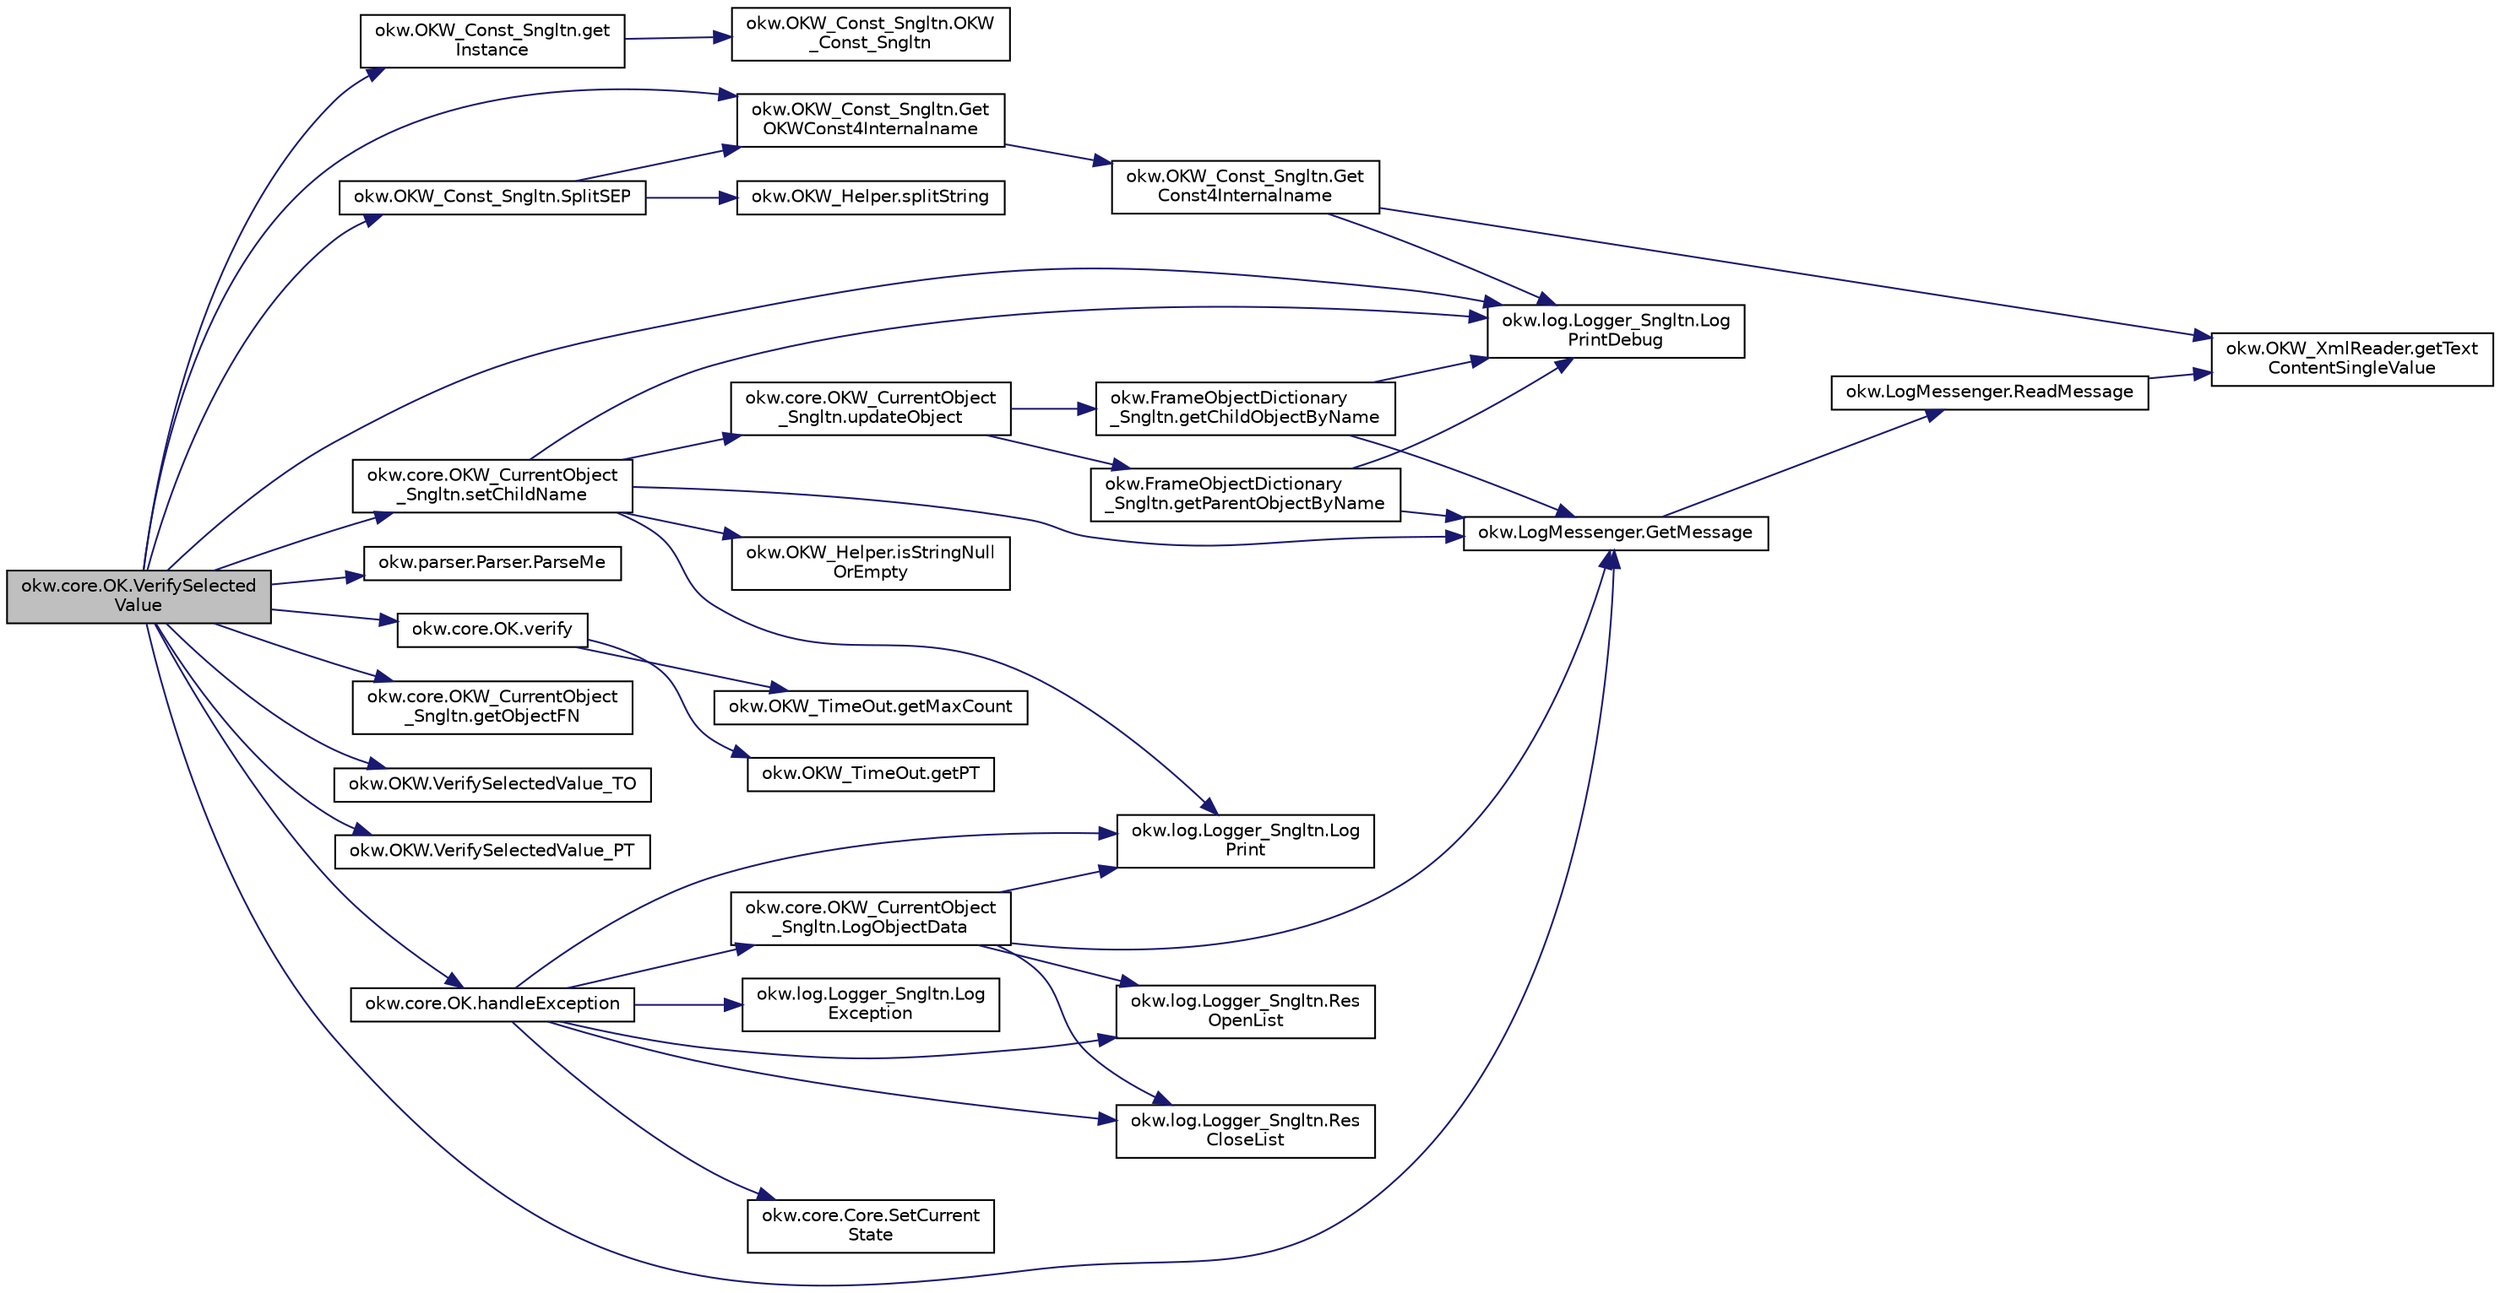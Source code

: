 digraph "okw.core.OK.VerifySelectedValue"
{
 // INTERACTIVE_SVG=YES
 // LATEX_PDF_SIZE
  edge [fontname="Helvetica",fontsize="10",labelfontname="Helvetica",labelfontsize="10"];
  node [fontname="Helvetica",fontsize="10",shape=record];
  rankdir="LR";
  Node1490 [label="okw.core.OK.VerifySelected\lValue",height=0.2,width=0.4,color="black", fillcolor="grey75", style="filled", fontcolor="black",tooltip="Vergleicht den ausgewählten Wert des gegebenen Listenobjekts mit dem erwarteten Wert."];
  Node1490 -> Node1491 [color="midnightblue",fontsize="10",style="solid",fontname="Helvetica"];
  Node1491 [label="okw.OKW_Const_Sngltn.get\lInstance",height=0.2,width=0.4,color="black", fillcolor="white", style="filled",URL="$classokw_1_1_o_k_w___const___sngltn.html#afdb8f095b58cbd870dbb8eb353e3b0bf",tooltip="Holt die einzige Instanz dieser Klasse."];
  Node1491 -> Node1492 [color="midnightblue",fontsize="10",style="solid",fontname="Helvetica"];
  Node1492 [label="okw.OKW_Const_Sngltn.OKW\l_Const_Sngltn",height=0.2,width=0.4,color="black", fillcolor="white", style="filled",URL="$classokw_1_1_o_k_w___const___sngltn.html#a8404c43fc549df30d37c369c7d6e89ae",tooltip="Privater Konstruktor ohne Parameter im Entwurfsmuster Singelton initialisiert die Klasse OKW_Const."];
  Node1490 -> Node1493 [color="midnightblue",fontsize="10",style="solid",fontname="Helvetica"];
  Node1493 [label="okw.OKW_Const_Sngltn.Get\lOKWConst4Internalname",height=0.2,width=0.4,color="black", fillcolor="white", style="filled",URL="$classokw_1_1_o_k_w___const___sngltn.html#a02c05c79f7ea6e862a81a64ce23941fd",tooltip="Methode ermittelt für Internalname und der aktuell eingestellten Sprache den Wert für OKWConst."];
  Node1493 -> Node1494 [color="midnightblue",fontsize="10",style="solid",fontname="Helvetica"];
  Node1494 [label="okw.OKW_Const_Sngltn.Get\lConst4Internalname",height=0.2,width=0.4,color="black", fillcolor="white", style="filled",URL="$classokw_1_1_o_k_w___const___sngltn.html#a51cde06bf07e855ba4d69ff36b9a27f7",tooltip="Methode ermittelt für Internalname und der aktuell eingestellten Sprache den Wert für Const."];
  Node1494 -> Node1495 [color="midnightblue",fontsize="10",style="solid",fontname="Helvetica"];
  Node1495 [label="okw.log.Logger_Sngltn.Log\lPrintDebug",height=0.2,width=0.4,color="black", fillcolor="white", style="filled",URL="$classokw_1_1log_1_1_logger___sngltn.html#a313f97c79ba4662d9daaf7f537dd02f4",tooltip="Loggt eine Nachricht."];
  Node1494 -> Node1496 [color="midnightblue",fontsize="10",style="solid",fontname="Helvetica"];
  Node1496 [label="okw.OKW_XmlReader.getText\lContentSingleValue",height=0.2,width=0.4,color="black", fillcolor="white", style="filled",URL="$classokw_1_1_o_k_w___xml_reader.html#ab920b5335a2e1429c14cc5f8e79f39eb",tooltip="Lies den TextContent eines Tag."];
  Node1490 -> Node1495 [color="midnightblue",fontsize="10",style="solid",fontname="Helvetica"];
  Node1490 -> Node1497 [color="midnightblue",fontsize="10",style="solid",fontname="Helvetica"];
  Node1497 [label="okw.LogMessenger.GetMessage",height=0.2,width=0.4,color="black", fillcolor="white", style="filled",URL="$classokw_1_1_log_messenger.html#af225d1f037d47b3b085175c09d78bdd2",tooltip="Holt die Log-Meldung für MethodeNmae/Textkey ohne weitere Parameter."];
  Node1497 -> Node1498 [color="midnightblue",fontsize="10",style="solid",fontname="Helvetica"];
  Node1498 [label="okw.LogMessenger.ReadMessage",height=0.2,width=0.4,color="black", fillcolor="white", style="filled",URL="$classokw_1_1_log_messenger.html#a530cd6ab82ec82a04206a2e976ec06e3",tooltip="Interne Kernfunktion holt die Log-Meldung mit Platzhaltern aus der XML-Datei."];
  Node1498 -> Node1496 [color="midnightblue",fontsize="10",style="solid",fontname="Helvetica"];
  Node1490 -> Node1499 [color="midnightblue",fontsize="10",style="solid",fontname="Helvetica"];
  Node1499 [label="okw.OKW_Const_Sngltn.SplitSEP",height=0.2,width=0.4,color="black", fillcolor="white", style="filled",URL="$classokw_1_1_o_k_w___const___sngltn.html#a3851ae4f27e2ae512749767b86b3fc13",tooltip="Methode trennt einen String und wandelt diesen in einen ListString um."];
  Node1499 -> Node1500 [color="midnightblue",fontsize="10",style="solid",fontname="Helvetica"];
  Node1500 [label="okw.OKW_Helper.splitString",height=0.2,width=0.4,color="black", fillcolor="white", style="filled",URL="$classokw_1_1_o_k_w___helper.html#a268ba5b6db697acd241f3ebea12c4194",tooltip="Splittet einen String am angegebenen Separator auf."];
  Node1499 -> Node1493 [color="midnightblue",fontsize="10",style="solid",fontname="Helvetica"];
  Node1490 -> Node1501 [color="midnightblue",fontsize="10",style="solid",fontname="Helvetica"];
  Node1501 [label="okw.parser.Parser.ParseMe",height=0.2,width=0.4,color="black", fillcolor="white", style="filled",URL="$classokw_1_1parser_1_1_parser.html#a46afb901847316c744413ce473ecada3",tooltip="Parst einen _List&lt string&gt, ersetzt die Parser-Schlüsslewörter durch Werte."];
  Node1490 -> Node1502 [color="midnightblue",fontsize="10",style="solid",fontname="Helvetica"];
  Node1502 [label="okw.core.OKW_CurrentObject\l_Sngltn.setChildName",height=0.2,width=0.4,color="black", fillcolor="white", style="filled",URL="$classokw_1_1core_1_1_o_k_w___current_object___sngltn.html#a461fa1ff29f4bc4a9798707ea7b71849",tooltip="Setzt das Kindobjekt."];
  Node1502 -> Node1495 [color="midnightblue",fontsize="10",style="solid",fontname="Helvetica"];
  Node1502 -> Node1497 [color="midnightblue",fontsize="10",style="solid",fontname="Helvetica"];
  Node1502 -> Node1503 [color="midnightblue",fontsize="10",style="solid",fontname="Helvetica"];
  Node1503 [label="okw.OKW_Helper.isStringNull\lOrEmpty",height=0.2,width=0.4,color="black", fillcolor="white", style="filled",URL="$classokw_1_1_o_k_w___helper.html#a3a7ba0f42b29adf70574830688e72e4a",tooltip="Prüft ob der gegeben String fpsStrin null oder leer (\"\") ist."];
  Node1502 -> Node1504 [color="midnightblue",fontsize="10",style="solid",fontname="Helvetica"];
  Node1504 [label="okw.log.Logger_Sngltn.Log\lPrint",height=0.2,width=0.4,color="black", fillcolor="white", style="filled",URL="$classokw_1_1log_1_1_logger___sngltn.html#a8ebceaddd6cc6963ddb8e08c72ea808c",tooltip="LogPrint Function: Prints the values of expressions to the results file."];
  Node1502 -> Node1505 [color="midnightblue",fontsize="10",style="solid",fontname="Helvetica"];
  Node1505 [label="okw.core.OKW_CurrentObject\l_Sngltn.updateObject",height=0.2,width=0.4,color="black", fillcolor="white", style="filled",URL="$classokw_1_1core_1_1_o_k_w___current_object___sngltn.html#a51204f2563ba8defb737da6653705819",tooltip="Methode aktualisert zwei Werte:"];
  Node1505 -> Node1506 [color="midnightblue",fontsize="10",style="solid",fontname="Helvetica"];
  Node1506 [label="okw.FrameObjectDictionary\l_Sngltn.getParentObjectByName",height=0.2,width=0.4,color="black", fillcolor="white", style="filled",URL="$classokw_1_1_frame_object_dictionary___sngltn.html#aeec07d71cbebe71ec3ec4d27e86d6c5c",tooltip="Die Methode liefert das Frame-Object des gegebenen FN eines Fensterobjektes zurück."];
  Node1506 -> Node1495 [color="midnightblue",fontsize="10",style="solid",fontname="Helvetica"];
  Node1506 -> Node1497 [color="midnightblue",fontsize="10",style="solid",fontname="Helvetica"];
  Node1505 -> Node1507 [color="midnightblue",fontsize="10",style="solid",fontname="Helvetica"];
  Node1507 [label="okw.FrameObjectDictionary\l_Sngltn.getChildObjectByName",height=0.2,width=0.4,color="black", fillcolor="white", style="filled",URL="$classokw_1_1_frame_object_dictionary___sngltn.html#a0a71734828093357dfc88b5fa242e361",tooltip="Die Methode liefert das Objekt des gegebenen Kindobjekttests zurück."];
  Node1507 -> Node1495 [color="midnightblue",fontsize="10",style="solid",fontname="Helvetica"];
  Node1507 -> Node1497 [color="midnightblue",fontsize="10",style="solid",fontname="Helvetica"];
  Node1490 -> Node1508 [color="midnightblue",fontsize="10",style="solid",fontname="Helvetica"];
  Node1508 [label="okw.core.OKW_CurrentObject\l_Sngltn.getObjectFN",height=0.2,width=0.4,color="black", fillcolor="white", style="filled",URL="$classokw_1_1core_1_1_o_k_w___current_object___sngltn.html#a8a957bc040b9487a21adb41a52c56fd4",tooltip="Ermittelt den ObjektNamen des aktuellen Objektes."];
  Node1490 -> Node1509 [color="midnightblue",fontsize="10",style="solid",fontname="Helvetica"];
  Node1509 [label="okw.OKW.VerifySelectedValue_TO",height=0.2,width=0.4,color="black", fillcolor="white", style="filled",URL="$interfaceokw_1_1_o_k_w.html#a6f9eb61bd08b253728bc26f1b4ec8c8c",tooltip="TimeOut in Sekunden [s] für das Schlüsselwort VerifySelectedValue."];
  Node1490 -> Node1510 [color="midnightblue",fontsize="10",style="solid",fontname="Helvetica"];
  Node1510 [label="okw.OKW.VerifySelectedValue_PT",height=0.2,width=0.4,color="black", fillcolor="white", style="filled",URL="$interfaceokw_1_1_o_k_w.html#aa66dfee6a52c8f6dfc422159e47fdc1d",tooltip="Polling Time in [ms] für das Schlüsselwort VerifySelectedValue."];
  Node1490 -> Node1511 [color="midnightblue",fontsize="10",style="solid",fontname="Helvetica"];
  Node1511 [label="okw.core.OK.verify",height=0.2,width=0.4,color="black", fillcolor="white", style="filled",URL="$classokw_1_1core_1_1_o_k.html#a72bd122dc6ef47485e602d72aeef099d",tooltip=" "];
  Node1511 -> Node1512 [color="midnightblue",fontsize="10",style="solid",fontname="Helvetica"];
  Node1512 [label="okw.OKW_TimeOut.getMaxCount",height=0.2,width=0.4,color="black", fillcolor="white", style="filled",URL="$classokw_1_1_o_k_w___time_out.html#adf7b9cc33db065c1f284bb5db2227b51",tooltip="Anzahl der berechnetten Zyklen."];
  Node1511 -> Node1513 [color="midnightblue",fontsize="10",style="solid",fontname="Helvetica"];
  Node1513 [label="okw.OKW_TimeOut.getPT",height=0.2,width=0.4,color="black", fillcolor="white", style="filled",URL="$classokw_1_1_o_k_w___time_out.html#ab7142e5e6adc82f308a70177c71ced2c",tooltip="Wartezeit zwischen zwei Pollings in [ms]."];
  Node1490 -> Node1514 [color="midnightblue",fontsize="10",style="solid",fontname="Helvetica"];
  Node1514 [label="okw.core.OK.handleException",height=0.2,width=0.4,color="black", fillcolor="white", style="filled",URL="$classokw_1_1core_1_1_o_k.html#a5a6db6a457bcb71c893f5d4eb615b2b7",tooltip="Zentrale Exception-Behandlung."];
  Node1514 -> Node1504 [color="midnightblue",fontsize="10",style="solid",fontname="Helvetica"];
  Node1514 -> Node1515 [color="midnightblue",fontsize="10",style="solid",fontname="Helvetica"];
  Node1515 [label="okw.log.Logger_Sngltn.Log\lException",height=0.2,width=0.4,color="black", fillcolor="white", style="filled",URL="$classokw_1_1log_1_1_logger___sngltn.html#aa29d396a2b9df1ac57079d777c548181",tooltip="LogException Function: Logs a Script Exception to the results file."];
  Node1514 -> Node1516 [color="midnightblue",fontsize="10",style="solid",fontname="Helvetica"];
  Node1516 [label="okw.log.Logger_Sngltn.Res\lOpenList",height=0.2,width=0.4,color="black", fillcolor="white", style="filled",URL="$classokw_1_1log_1_1_logger___sngltn.html#ab4fc711bb4c754f251372ff3b14ab9c9",tooltip="Creates a new hierarchical level in the results file."];
  Node1514 -> Node1517 [color="midnightblue",fontsize="10",style="solid",fontname="Helvetica"];
  Node1517 [label="okw.log.Logger_Sngltn.Res\lCloseList",height=0.2,width=0.4,color="black", fillcolor="white", style="filled",URL="$classokw_1_1log_1_1_logger___sngltn.html#a9b54104f7e0b4c0a473877b19dfaed56",tooltip="Closes a hierarchical level in the results file that was opened with ResOpenList."];
  Node1514 -> Node1518 [color="midnightblue",fontsize="10",style="solid",fontname="Helvetica"];
  Node1518 [label="okw.core.OKW_CurrentObject\l_Sngltn.LogObjectData",height=0.2,width=0.4,color="black", fillcolor="white", style="filled",URL="$classokw_1_1core_1_1_o_k_w___current_object___sngltn.html#a01b48f2c86a2f91909143ee9063dfd86",tooltip="Methode gibt alle wichtigen Informationen zum aktuellen Objekt aus."];
  Node1518 -> Node1516 [color="midnightblue",fontsize="10",style="solid",fontname="Helvetica"];
  Node1518 -> Node1504 [color="midnightblue",fontsize="10",style="solid",fontname="Helvetica"];
  Node1518 -> Node1497 [color="midnightblue",fontsize="10",style="solid",fontname="Helvetica"];
  Node1518 -> Node1517 [color="midnightblue",fontsize="10",style="solid",fontname="Helvetica"];
  Node1514 -> Node1519 [color="midnightblue",fontsize="10",style="solid",fontname="Helvetica"];
  Node1519 [label="okw.core.Core.SetCurrent\lState",height=0.2,width=0.4,color="black", fillcolor="white", style="filled",URL="$classokw_1_1core_1_1_core.html#aafe6e3d88e810dabf350b37058d4af97",tooltip="Setter zum Setzen des aktuellen Zustandes."];
}
